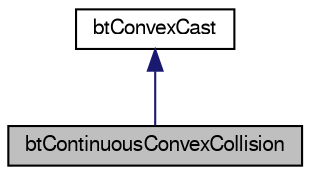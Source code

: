 digraph G
{
  bgcolor="transparent";
  edge [fontname="FreeSans",fontsize=10,labelfontname="FreeSans",labelfontsize=10];
  node [fontname="FreeSans",fontsize=10,shape=record];
  Node1 [label="btContinuousConvexCollision",height=0.2,width=0.4,color="black", fillcolor="grey75", style="filled" fontcolor="black"];
  Node2 -> Node1 [dir=back,color="midnightblue",fontsize=10,style="solid"];
  Node2 [label="btConvexCast",height=0.2,width=0.4,color="black",URL="$classbt_convex_cast.html",tooltip="btConvexCast is an interface for Casting"];
}
